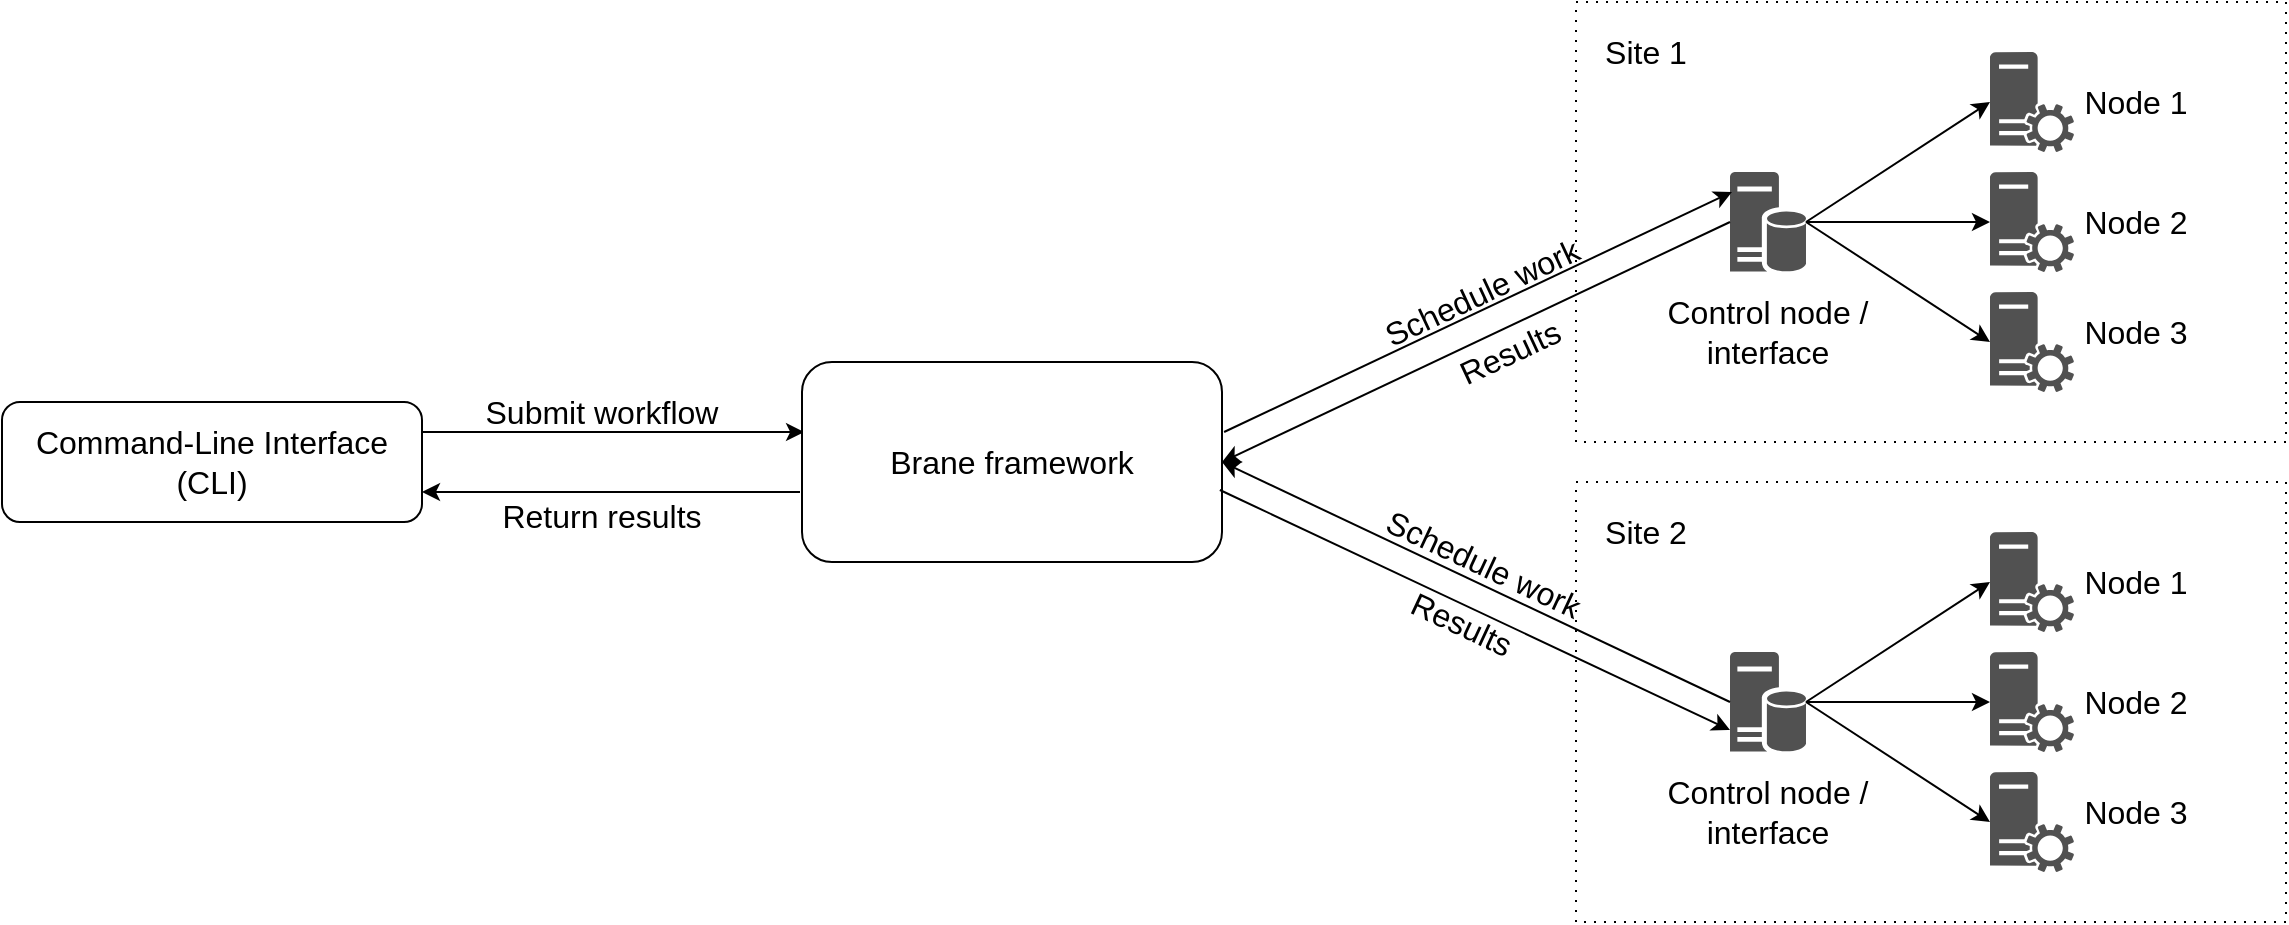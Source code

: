 <mxfile version="16.5.1" type="device"><diagram id="1jnUj32ENFOEgboHBHml" name="Page-1"><mxGraphModel dx="786" dy="625" grid="1" gridSize="10" guides="1" tooltips="1" connect="1" arrows="1" fold="1" page="1" pageScale="1" pageWidth="827" pageHeight="1169" math="0" shadow="0"><root><mxCell id="0"/><mxCell id="1" parent="0"/><mxCell id="BVri5TFXN_EuOfEnzdCW-3" value="&lt;font style=&quot;font-size: 16px&quot;&gt;Command-Line Interface (CLI)&lt;/font&gt;" style="rounded=1;whiteSpace=wrap;html=1;" vertex="1" parent="1"><mxGeometry x="40" y="250" width="210" height="60" as="geometry"/></mxCell><mxCell id="BVri5TFXN_EuOfEnzdCW-4" value="" style="endArrow=classic;html=1;rounded=0;fontSize=16;exitX=1;exitY=0.25;exitDx=0;exitDy=0;entryX=0.005;entryY=0.35;entryDx=0;entryDy=0;entryPerimeter=0;" edge="1" parent="1" source="BVri5TFXN_EuOfEnzdCW-3" target="BVri5TFXN_EuOfEnzdCW-7"><mxGeometry width="50" height="50" relative="1" as="geometry"><mxPoint x="290" y="300" as="sourcePoint"/><mxPoint x="440" y="260" as="targetPoint"/></mxGeometry></mxCell><mxCell id="BVri5TFXN_EuOfEnzdCW-5" value="Submit workflow" style="text;html=1;strokeColor=none;fillColor=none;align=center;verticalAlign=middle;whiteSpace=wrap;rounded=0;fontSize=16;" vertex="1" parent="1"><mxGeometry x="270" y="240" width="140" height="30" as="geometry"/></mxCell><mxCell id="BVri5TFXN_EuOfEnzdCW-7" value="Brane framework" style="rounded=1;whiteSpace=wrap;html=1;fontSize=16;" vertex="1" parent="1"><mxGeometry x="440" y="230" width="210" height="100" as="geometry"/></mxCell><mxCell id="BVri5TFXN_EuOfEnzdCW-25" value="" style="group" vertex="1" connectable="0" parent="1"><mxGeometry x="827" y="50" width="355" height="220" as="geometry"/></mxCell><mxCell id="BVri5TFXN_EuOfEnzdCW-15" value="" style="rounded=0;whiteSpace=wrap;html=1;fontSize=16;dashed=1;dashPattern=1 4;" vertex="1" parent="BVri5TFXN_EuOfEnzdCW-25"><mxGeometry width="355" height="220" as="geometry"/></mxCell><mxCell id="BVri5TFXN_EuOfEnzdCW-8" value="" style="sketch=0;pointerEvents=1;shadow=0;dashed=0;html=1;strokeColor=none;labelPosition=center;verticalLabelPosition=bottom;verticalAlign=top;align=center;fillColor=#515151;shape=mxgraph.mscae.system_center.roles;fontSize=16;" vertex="1" parent="BVri5TFXN_EuOfEnzdCW-25"><mxGeometry x="207" y="25" width="42" height="50" as="geometry"/></mxCell><mxCell id="BVri5TFXN_EuOfEnzdCW-9" value="" style="sketch=0;pointerEvents=1;shadow=0;dashed=0;html=1;strokeColor=none;labelPosition=center;verticalLabelPosition=bottom;verticalAlign=top;align=center;fillColor=#515151;shape=mxgraph.mscae.system_center.roles;fontSize=16;" vertex="1" parent="BVri5TFXN_EuOfEnzdCW-25"><mxGeometry x="207" y="85" width="42" height="50" as="geometry"/></mxCell><mxCell id="BVri5TFXN_EuOfEnzdCW-10" value="" style="sketch=0;pointerEvents=1;shadow=0;dashed=0;html=1;strokeColor=none;labelPosition=center;verticalLabelPosition=bottom;verticalAlign=top;align=center;fillColor=#515151;shape=mxgraph.mscae.system_center.roles;fontSize=16;" vertex="1" parent="BVri5TFXN_EuOfEnzdCW-25"><mxGeometry x="207" y="145" width="42" height="50" as="geometry"/></mxCell><mxCell id="BVri5TFXN_EuOfEnzdCW-11" value="" style="sketch=0;pointerEvents=1;shadow=0;dashed=0;html=1;strokeColor=none;labelPosition=center;verticalLabelPosition=bottom;verticalAlign=top;align=center;fillColor=#515151;shape=mxgraph.mscae.enterprise.database_server;fontSize=16;" vertex="1" parent="BVri5TFXN_EuOfEnzdCW-25"><mxGeometry x="77" y="85" width="38" height="50" as="geometry"/></mxCell><mxCell id="BVri5TFXN_EuOfEnzdCW-16" value="Control node / interface" style="text;html=1;strokeColor=none;fillColor=none;align=center;verticalAlign=middle;whiteSpace=wrap;rounded=0;dashed=1;dashPattern=1 4;fontSize=16;" vertex="1" parent="BVri5TFXN_EuOfEnzdCW-25"><mxGeometry x="31" y="145" width="130" height="40" as="geometry"/></mxCell><mxCell id="BVri5TFXN_EuOfEnzdCW-17" value="Node 1" style="text;html=1;strokeColor=none;fillColor=none;align=center;verticalAlign=middle;whiteSpace=wrap;rounded=0;dashed=1;dashPattern=1 4;fontSize=16;" vertex="1" parent="BVri5TFXN_EuOfEnzdCW-25"><mxGeometry x="240" y="35" width="80" height="30" as="geometry"/></mxCell><mxCell id="BVri5TFXN_EuOfEnzdCW-18" value="Node 2" style="text;html=1;strokeColor=none;fillColor=none;align=center;verticalAlign=middle;whiteSpace=wrap;rounded=0;dashed=1;dashPattern=1 4;fontSize=16;" vertex="1" parent="BVri5TFXN_EuOfEnzdCW-25"><mxGeometry x="240" y="95" width="80" height="30" as="geometry"/></mxCell><mxCell id="BVri5TFXN_EuOfEnzdCW-19" value="Node 3" style="text;html=1;strokeColor=none;fillColor=none;align=center;verticalAlign=middle;whiteSpace=wrap;rounded=0;dashed=1;dashPattern=1 4;fontSize=16;" vertex="1" parent="BVri5TFXN_EuOfEnzdCW-25"><mxGeometry x="240" y="150" width="80" height="30" as="geometry"/></mxCell><mxCell id="BVri5TFXN_EuOfEnzdCW-20" value="" style="endArrow=classic;startArrow=none;html=1;rounded=0;fontSize=16;exitX=1;exitY=0.5;exitDx=0;exitDy=0;exitPerimeter=0;entryX=0;entryY=0.5;entryDx=0;entryDy=0;entryPerimeter=0;startFill=0;" edge="1" parent="BVri5TFXN_EuOfEnzdCW-25" source="BVri5TFXN_EuOfEnzdCW-11" target="BVri5TFXN_EuOfEnzdCW-8"><mxGeometry width="50" height="50" relative="1" as="geometry"><mxPoint x="120" y="335" as="sourcePoint"/><mxPoint x="170" y="285" as="targetPoint"/></mxGeometry></mxCell><mxCell id="BVri5TFXN_EuOfEnzdCW-21" value="" style="endArrow=classic;startArrow=none;html=1;rounded=0;fontSize=16;exitX=1;exitY=0.5;exitDx=0;exitDy=0;exitPerimeter=0;entryX=0;entryY=0.5;entryDx=0;entryDy=0;entryPerimeter=0;startFill=0;" edge="1" parent="BVri5TFXN_EuOfEnzdCW-25" source="BVri5TFXN_EuOfEnzdCW-11" target="BVri5TFXN_EuOfEnzdCW-9"><mxGeometry width="50" height="50" relative="1" as="geometry"><mxPoint x="190" y="325" as="sourcePoint"/><mxPoint x="240" y="275" as="targetPoint"/></mxGeometry></mxCell><mxCell id="BVri5TFXN_EuOfEnzdCW-22" value="" style="endArrow=classic;startArrow=none;html=1;rounded=0;fontSize=16;exitX=1;exitY=0.5;exitDx=0;exitDy=0;exitPerimeter=0;entryX=0;entryY=0.5;entryDx=0;entryDy=0;entryPerimeter=0;startFill=0;" edge="1" parent="BVri5TFXN_EuOfEnzdCW-25" source="BVri5TFXN_EuOfEnzdCW-11" target="BVri5TFXN_EuOfEnzdCW-10"><mxGeometry width="50" height="50" relative="1" as="geometry"><mxPoint x="120" y="345" as="sourcePoint"/><mxPoint x="170" y="295" as="targetPoint"/></mxGeometry></mxCell><mxCell id="BVri5TFXN_EuOfEnzdCW-23" value="Site 1" style="text;html=1;strokeColor=none;fillColor=none;align=center;verticalAlign=middle;whiteSpace=wrap;rounded=0;dashed=1;dashPattern=1 4;fontSize=16;" vertex="1" parent="BVri5TFXN_EuOfEnzdCW-25"><mxGeometry x="5" y="10" width="60" height="30" as="geometry"/></mxCell><mxCell id="BVri5TFXN_EuOfEnzdCW-12" value="" style="endArrow=classic;startArrow=none;html=1;rounded=0;fontSize=16;exitX=1.005;exitY=0.35;exitDx=0;exitDy=0;exitPerimeter=0;entryX=0.026;entryY=0.2;entryDx=0;entryDy=0;entryPerimeter=0;startFill=0;" edge="1" parent="1" source="BVri5TFXN_EuOfEnzdCW-7" target="BVri5TFXN_EuOfEnzdCW-11"><mxGeometry width="50" height="50" relative="1" as="geometry"><mxPoint x="780" y="180" as="sourcePoint"/><mxPoint x="830" y="130" as="targetPoint"/></mxGeometry></mxCell><mxCell id="BVri5TFXN_EuOfEnzdCW-13" value="Schedule work" style="text;html=1;strokeColor=none;fillColor=none;align=center;verticalAlign=middle;whiteSpace=wrap;rounded=0;fontSize=16;rotation=-25;" vertex="1" parent="1"><mxGeometry x="710" y="180" width="140" height="30" as="geometry"/></mxCell><mxCell id="BVri5TFXN_EuOfEnzdCW-26" value="" style="group" vertex="1" connectable="0" parent="1"><mxGeometry x="827" y="290" width="355" height="220" as="geometry"/></mxCell><mxCell id="BVri5TFXN_EuOfEnzdCW-27" value="" style="rounded=0;whiteSpace=wrap;html=1;fontSize=16;dashed=1;dashPattern=1 4;" vertex="1" parent="BVri5TFXN_EuOfEnzdCW-26"><mxGeometry width="355" height="220" as="geometry"/></mxCell><mxCell id="BVri5TFXN_EuOfEnzdCW-28" value="" style="sketch=0;pointerEvents=1;shadow=0;dashed=0;html=1;strokeColor=none;labelPosition=center;verticalLabelPosition=bottom;verticalAlign=top;align=center;fillColor=#515151;shape=mxgraph.mscae.system_center.roles;fontSize=16;" vertex="1" parent="BVri5TFXN_EuOfEnzdCW-26"><mxGeometry x="207" y="25" width="42" height="50" as="geometry"/></mxCell><mxCell id="BVri5TFXN_EuOfEnzdCW-29" value="" style="sketch=0;pointerEvents=1;shadow=0;dashed=0;html=1;strokeColor=none;labelPosition=center;verticalLabelPosition=bottom;verticalAlign=top;align=center;fillColor=#515151;shape=mxgraph.mscae.system_center.roles;fontSize=16;" vertex="1" parent="BVri5TFXN_EuOfEnzdCW-26"><mxGeometry x="207" y="85" width="42" height="50" as="geometry"/></mxCell><mxCell id="BVri5TFXN_EuOfEnzdCW-30" value="" style="sketch=0;pointerEvents=1;shadow=0;dashed=0;html=1;strokeColor=none;labelPosition=center;verticalLabelPosition=bottom;verticalAlign=top;align=center;fillColor=#515151;shape=mxgraph.mscae.system_center.roles;fontSize=16;" vertex="1" parent="BVri5TFXN_EuOfEnzdCW-26"><mxGeometry x="207" y="145" width="42" height="50" as="geometry"/></mxCell><mxCell id="BVri5TFXN_EuOfEnzdCW-31" value="" style="sketch=0;pointerEvents=1;shadow=0;dashed=0;html=1;strokeColor=none;labelPosition=center;verticalLabelPosition=bottom;verticalAlign=top;align=center;fillColor=#515151;shape=mxgraph.mscae.enterprise.database_server;fontSize=16;" vertex="1" parent="BVri5TFXN_EuOfEnzdCW-26"><mxGeometry x="77" y="85" width="38" height="50" as="geometry"/></mxCell><mxCell id="BVri5TFXN_EuOfEnzdCW-32" value="Control node / interface" style="text;html=1;strokeColor=none;fillColor=none;align=center;verticalAlign=middle;whiteSpace=wrap;rounded=0;dashed=1;dashPattern=1 4;fontSize=16;" vertex="1" parent="BVri5TFXN_EuOfEnzdCW-26"><mxGeometry x="31" y="145" width="130" height="40" as="geometry"/></mxCell><mxCell id="BVri5TFXN_EuOfEnzdCW-33" value="Node 1" style="text;html=1;strokeColor=none;fillColor=none;align=center;verticalAlign=middle;whiteSpace=wrap;rounded=0;dashed=1;dashPattern=1 4;fontSize=16;" vertex="1" parent="BVri5TFXN_EuOfEnzdCW-26"><mxGeometry x="240" y="35" width="80" height="30" as="geometry"/></mxCell><mxCell id="BVri5TFXN_EuOfEnzdCW-34" value="Node 2" style="text;html=1;strokeColor=none;fillColor=none;align=center;verticalAlign=middle;whiteSpace=wrap;rounded=0;dashed=1;dashPattern=1 4;fontSize=16;" vertex="1" parent="BVri5TFXN_EuOfEnzdCW-26"><mxGeometry x="240" y="95" width="80" height="30" as="geometry"/></mxCell><mxCell id="BVri5TFXN_EuOfEnzdCW-35" value="Node 3" style="text;html=1;strokeColor=none;fillColor=none;align=center;verticalAlign=middle;whiteSpace=wrap;rounded=0;dashed=1;dashPattern=1 4;fontSize=16;" vertex="1" parent="BVri5TFXN_EuOfEnzdCW-26"><mxGeometry x="240" y="150" width="80" height="30" as="geometry"/></mxCell><mxCell id="BVri5TFXN_EuOfEnzdCW-36" value="" style="endArrow=classic;startArrow=none;html=1;rounded=0;fontSize=16;exitX=1;exitY=0.5;exitDx=0;exitDy=0;exitPerimeter=0;entryX=0;entryY=0.5;entryDx=0;entryDy=0;entryPerimeter=0;startFill=0;" edge="1" parent="BVri5TFXN_EuOfEnzdCW-26" source="BVri5TFXN_EuOfEnzdCW-31" target="BVri5TFXN_EuOfEnzdCW-28"><mxGeometry width="50" height="50" relative="1" as="geometry"><mxPoint x="120" y="335" as="sourcePoint"/><mxPoint x="170" y="285" as="targetPoint"/></mxGeometry></mxCell><mxCell id="BVri5TFXN_EuOfEnzdCW-37" value="" style="endArrow=classic;startArrow=none;html=1;rounded=0;fontSize=16;exitX=1;exitY=0.5;exitDx=0;exitDy=0;exitPerimeter=0;entryX=0;entryY=0.5;entryDx=0;entryDy=0;entryPerimeter=0;startFill=0;" edge="1" parent="BVri5TFXN_EuOfEnzdCW-26" source="BVri5TFXN_EuOfEnzdCW-31" target="BVri5TFXN_EuOfEnzdCW-29"><mxGeometry width="50" height="50" relative="1" as="geometry"><mxPoint x="190" y="325" as="sourcePoint"/><mxPoint x="240" y="275" as="targetPoint"/></mxGeometry></mxCell><mxCell id="BVri5TFXN_EuOfEnzdCW-38" value="" style="endArrow=classic;startArrow=none;html=1;rounded=0;fontSize=16;exitX=1;exitY=0.5;exitDx=0;exitDy=0;exitPerimeter=0;entryX=0;entryY=0.5;entryDx=0;entryDy=0;entryPerimeter=0;startFill=0;" edge="1" parent="BVri5TFXN_EuOfEnzdCW-26" source="BVri5TFXN_EuOfEnzdCW-31" target="BVri5TFXN_EuOfEnzdCW-30"><mxGeometry width="50" height="50" relative="1" as="geometry"><mxPoint x="120" y="345" as="sourcePoint"/><mxPoint x="170" y="295" as="targetPoint"/></mxGeometry></mxCell><mxCell id="BVri5TFXN_EuOfEnzdCW-39" value="Site 2" style="text;html=1;strokeColor=none;fillColor=none;align=center;verticalAlign=middle;whiteSpace=wrap;rounded=0;dashed=1;dashPattern=1 4;fontSize=16;" vertex="1" parent="BVri5TFXN_EuOfEnzdCW-26"><mxGeometry x="5" y="10" width="60" height="30" as="geometry"/></mxCell><mxCell id="BVri5TFXN_EuOfEnzdCW-43" value="" style="endArrow=classic;html=1;rounded=0;fontSize=16;entryX=1;entryY=0.5;entryDx=0;entryDy=0;exitX=0;exitY=0.5;exitDx=0;exitDy=0;exitPerimeter=0;" edge="1" parent="1" source="BVri5TFXN_EuOfEnzdCW-11" target="BVri5TFXN_EuOfEnzdCW-7"><mxGeometry width="50" height="50" relative="1" as="geometry"><mxPoint x="902" y="156" as="sourcePoint"/><mxPoint x="820" y="280" as="targetPoint"/></mxGeometry></mxCell><mxCell id="BVri5TFXN_EuOfEnzdCW-44" value="Results" style="text;html=1;strokeColor=none;fillColor=none;align=center;verticalAlign=middle;whiteSpace=wrap;rounded=0;fontSize=16;rotation=-25;" vertex="1" parent="1"><mxGeometry x="724" y="210" width="140" height="30" as="geometry"/></mxCell><mxCell id="BVri5TFXN_EuOfEnzdCW-45" value="" style="endArrow=classic;startArrow=none;html=1;rounded=0;fontSize=16;exitX=0.995;exitY=0.64;exitDx=0;exitDy=0;exitPerimeter=0;entryX=0;entryY=0.78;entryDx=0;entryDy=0;entryPerimeter=0;startFill=0;" edge="1" parent="1" source="BVri5TFXN_EuOfEnzdCW-7" target="BVri5TFXN_EuOfEnzdCW-31"><mxGeometry width="50" height="50" relative="1" as="geometry"><mxPoint x="571.05" y="520" as="sourcePoint"/><mxPoint x="824.988" y="400" as="targetPoint"/></mxGeometry></mxCell><mxCell id="BVri5TFXN_EuOfEnzdCW-46" value="Schedule work" style="text;html=1;strokeColor=none;fillColor=none;align=center;verticalAlign=middle;whiteSpace=wrap;rounded=0;fontSize=16;rotation=25;" vertex="1" parent="1"><mxGeometry x="711" y="316" width="140" height="30" as="geometry"/></mxCell><mxCell id="BVri5TFXN_EuOfEnzdCW-47" value="" style="endArrow=classic;html=1;rounded=0;fontSize=16;entryX=1;entryY=0.5;entryDx=0;entryDy=0;exitX=0;exitY=0.5;exitDx=0;exitDy=0;exitPerimeter=0;" edge="1" parent="1" source="BVri5TFXN_EuOfEnzdCW-31" target="BVri5TFXN_EuOfEnzdCW-7"><mxGeometry width="50" height="50" relative="1" as="geometry"><mxPoint x="824" y="415" as="sourcePoint"/><mxPoint x="570" y="535" as="targetPoint"/></mxGeometry></mxCell><mxCell id="BVri5TFXN_EuOfEnzdCW-49" value="Results" style="text;html=1;strokeColor=none;fillColor=none;align=center;verticalAlign=middle;whiteSpace=wrap;rounded=0;fontSize=16;rotation=25;" vertex="1" parent="1"><mxGeometry x="700" y="346" width="140" height="30" as="geometry"/></mxCell><mxCell id="BVri5TFXN_EuOfEnzdCW-50" value="" style="endArrow=classic;html=1;rounded=0;fontSize=16;entryX=1;entryY=0.75;entryDx=0;entryDy=0;" edge="1" parent="1" target="BVri5TFXN_EuOfEnzdCW-3"><mxGeometry width="50" height="50" relative="1" as="geometry"><mxPoint x="439" y="295" as="sourcePoint"/><mxPoint x="410" y="360" as="targetPoint"/></mxGeometry></mxCell><mxCell id="BVri5TFXN_EuOfEnzdCW-51" value="Return results" style="text;html=1;strokeColor=none;fillColor=none;align=center;verticalAlign=middle;whiteSpace=wrap;rounded=0;fontSize=16;" vertex="1" parent="1"><mxGeometry x="270" y="292" width="140" height="30" as="geometry"/></mxCell></root></mxGraphModel></diagram></mxfile>